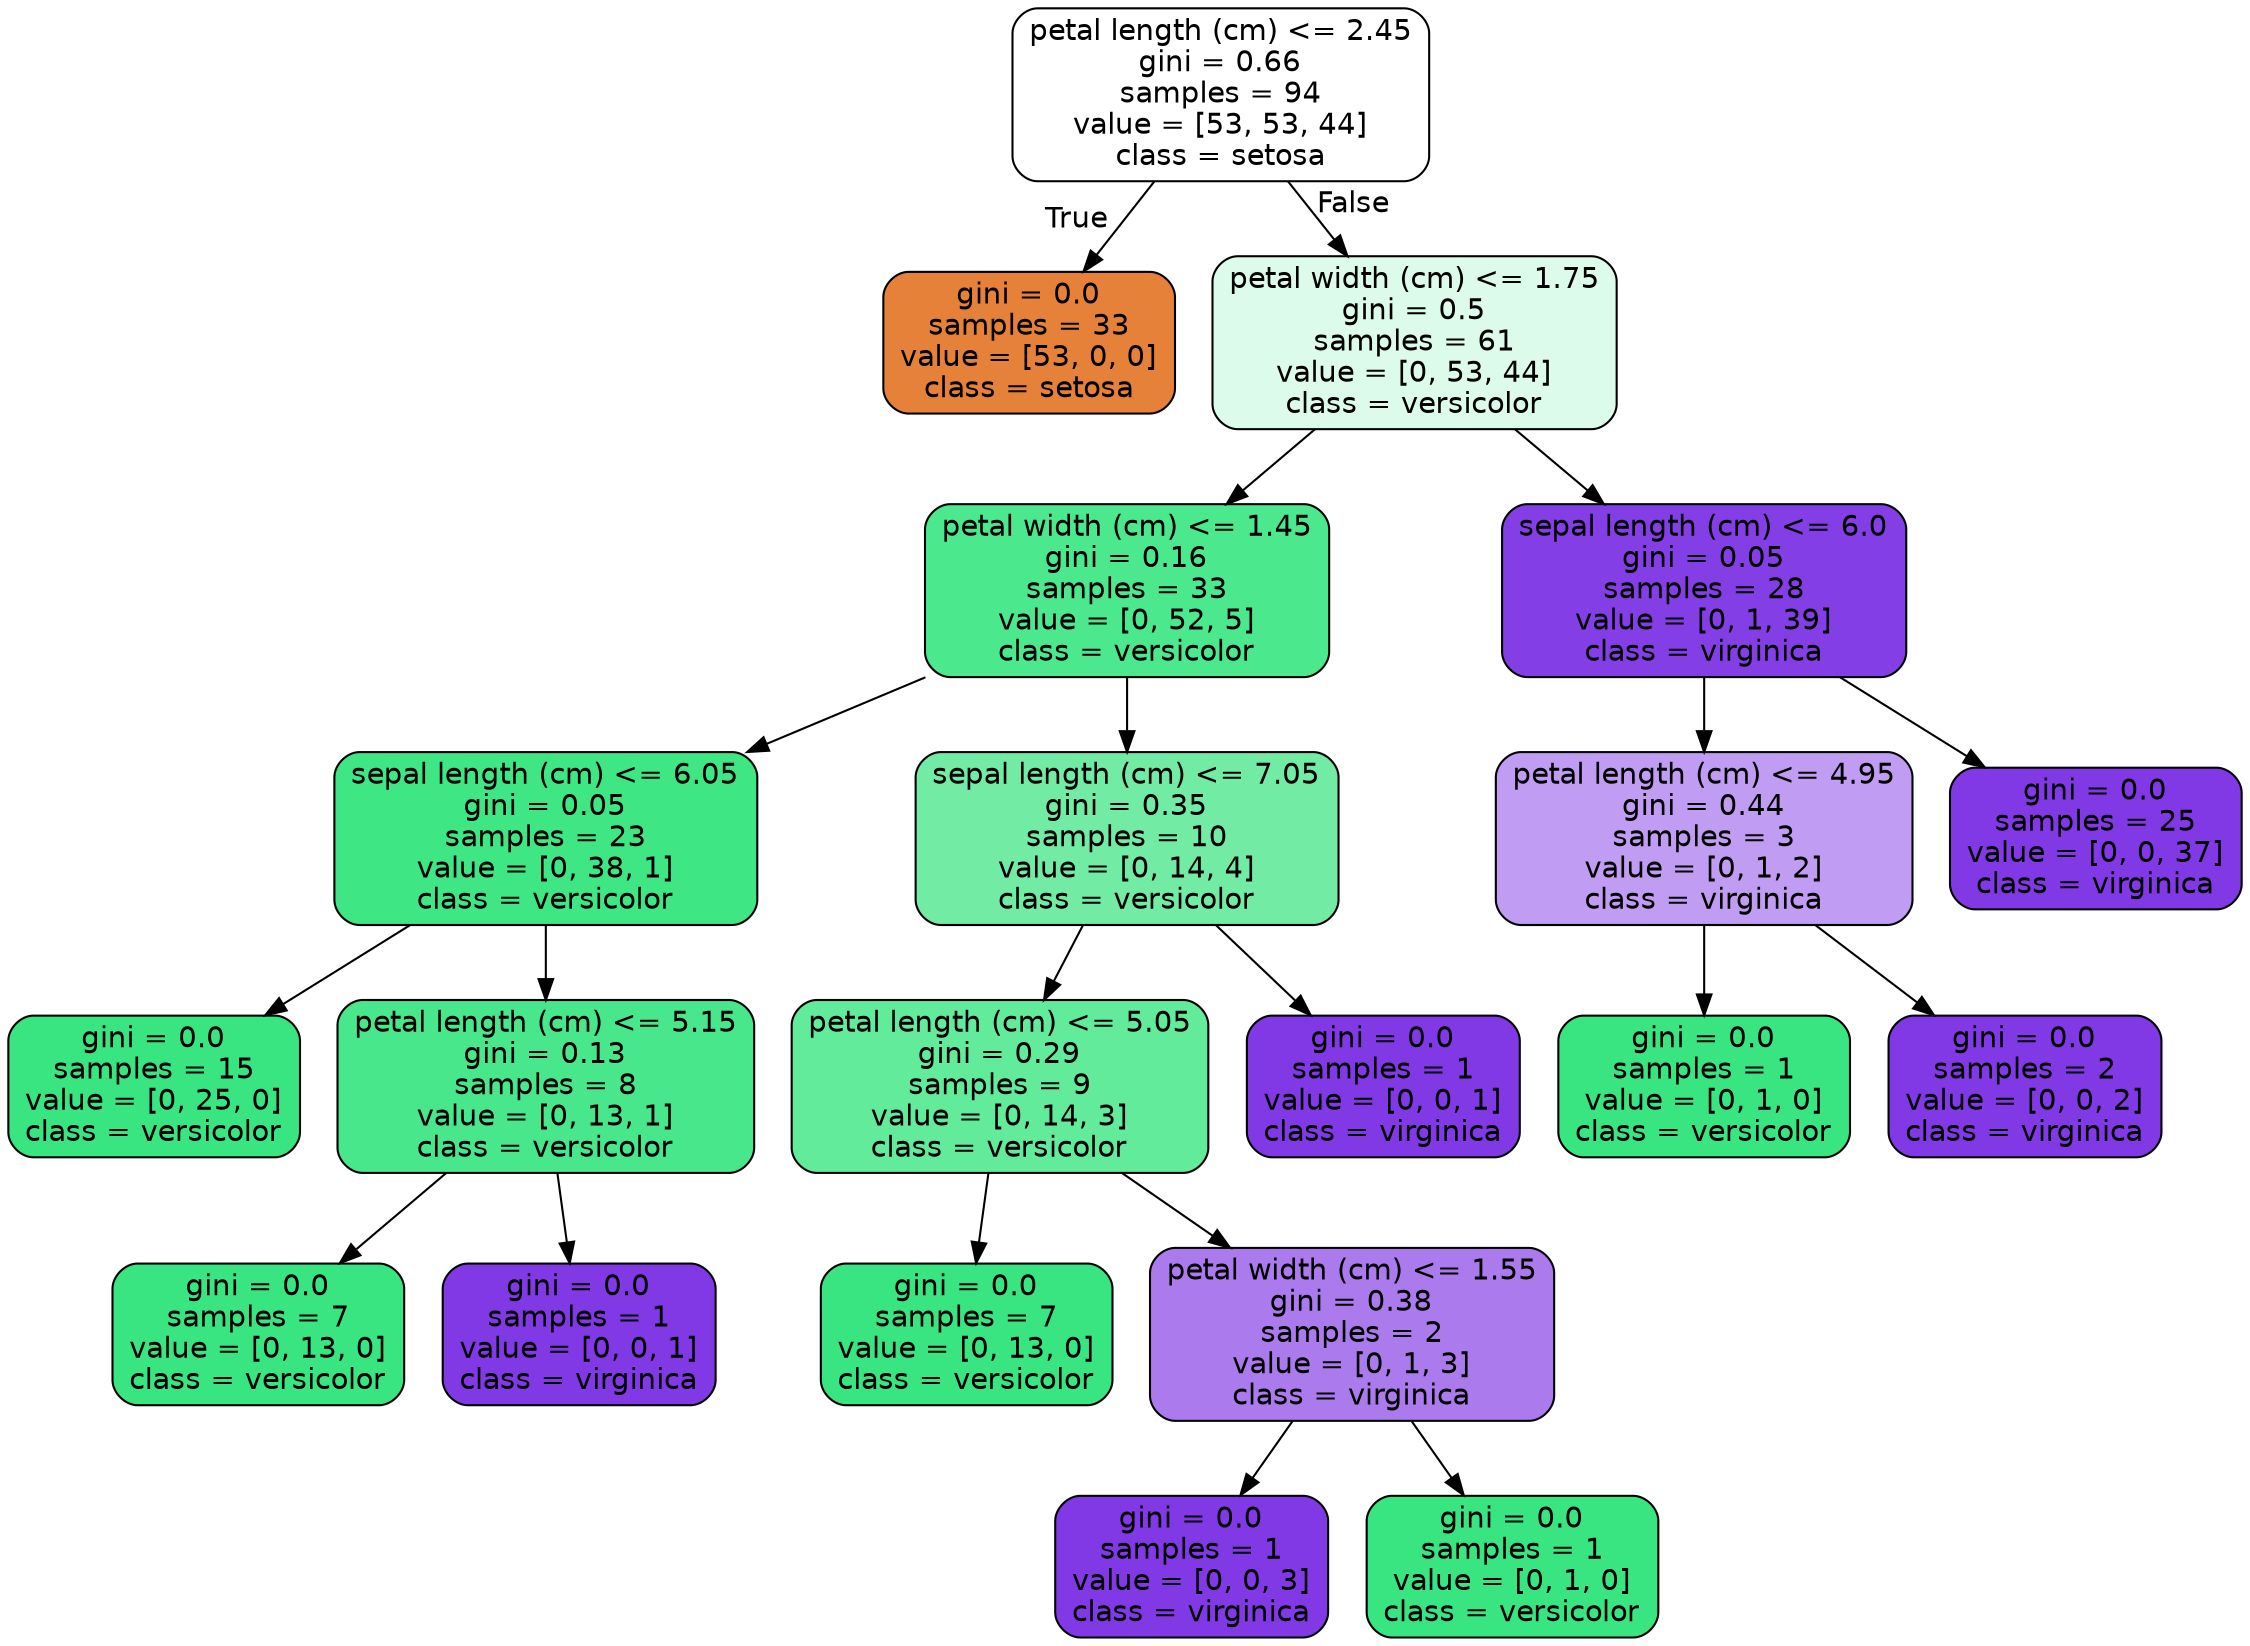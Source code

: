 digraph Tree {
node [shape=box, style="filled, rounded", color="black", fontname="helvetica"] ;
edge [fontname="helvetica"] ;
0 [label="petal length (cm) <= 2.45\ngini = 0.66\nsamples = 94\nvalue = [53, 53, 44]\nclass = setosa", fillcolor="#ffffff"] ;
1 [label="gini = 0.0\nsamples = 33\nvalue = [53, 0, 0]\nclass = setosa", fillcolor="#e58139"] ;
0 -> 1 [labeldistance=2.5, labelangle=45, headlabel="True"] ;
2 [label="petal width (cm) <= 1.75\ngini = 0.5\nsamples = 61\nvalue = [0, 53, 44]\nclass = versicolor", fillcolor="#ddfbea"] ;
0 -> 2 [labeldistance=2.5, labelangle=-45, headlabel="False"] ;
3 [label="petal width (cm) <= 1.45\ngini = 0.16\nsamples = 33\nvalue = [0, 52, 5]\nclass = versicolor", fillcolor="#4ce88d"] ;
2 -> 3 ;
4 [label="sepal length (cm) <= 6.05\ngini = 0.05\nsamples = 23\nvalue = [0, 38, 1]\nclass = versicolor", fillcolor="#3ee684"] ;
3 -> 4 ;
5 [label="gini = 0.0\nsamples = 15\nvalue = [0, 25, 0]\nclass = versicolor", fillcolor="#39e581"] ;
4 -> 5 ;
6 [label="petal length (cm) <= 5.15\ngini = 0.13\nsamples = 8\nvalue = [0, 13, 1]\nclass = versicolor", fillcolor="#48e78b"] ;
4 -> 6 ;
7 [label="gini = 0.0\nsamples = 7\nvalue = [0, 13, 0]\nclass = versicolor", fillcolor="#39e581"] ;
6 -> 7 ;
8 [label="gini = 0.0\nsamples = 1\nvalue = [0, 0, 1]\nclass = virginica", fillcolor="#8139e5"] ;
6 -> 8 ;
9 [label="sepal length (cm) <= 7.05\ngini = 0.35\nsamples = 10\nvalue = [0, 14, 4]\nclass = versicolor", fillcolor="#72eca5"] ;
3 -> 9 ;
10 [label="petal length (cm) <= 5.05\ngini = 0.29\nsamples = 9\nvalue = [0, 14, 3]\nclass = versicolor", fillcolor="#63eb9c"] ;
9 -> 10 ;
11 [label="gini = 0.0\nsamples = 7\nvalue = [0, 13, 0]\nclass = versicolor", fillcolor="#39e581"] ;
10 -> 11 ;
12 [label="petal width (cm) <= 1.55\ngini = 0.38\nsamples = 2\nvalue = [0, 1, 3]\nclass = virginica", fillcolor="#ab7bee"] ;
10 -> 12 ;
13 [label="gini = 0.0\nsamples = 1\nvalue = [0, 0, 3]\nclass = virginica", fillcolor="#8139e5"] ;
12 -> 13 ;
14 [label="gini = 0.0\nsamples = 1\nvalue = [0, 1, 0]\nclass = versicolor", fillcolor="#39e581"] ;
12 -> 14 ;
15 [label="gini = 0.0\nsamples = 1\nvalue = [0, 0, 1]\nclass = virginica", fillcolor="#8139e5"] ;
9 -> 15 ;
16 [label="sepal length (cm) <= 6.0\ngini = 0.05\nsamples = 28\nvalue = [0, 1, 39]\nclass = virginica", fillcolor="#843ee6"] ;
2 -> 16 ;
17 [label="petal length (cm) <= 4.95\ngini = 0.44\nsamples = 3\nvalue = [0, 1, 2]\nclass = virginica", fillcolor="#c09cf2"] ;
16 -> 17 ;
18 [label="gini = 0.0\nsamples = 1\nvalue = [0, 1, 0]\nclass = versicolor", fillcolor="#39e581"] ;
17 -> 18 ;
19 [label="gini = 0.0\nsamples = 2\nvalue = [0, 0, 2]\nclass = virginica", fillcolor="#8139e5"] ;
17 -> 19 ;
20 [label="gini = 0.0\nsamples = 25\nvalue = [0, 0, 37]\nclass = virginica", fillcolor="#8139e5"] ;
16 -> 20 ;
}